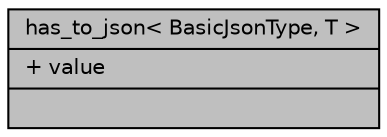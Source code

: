 digraph "has_to_json&lt; BasicJsonType, T &gt;"
{
 // LATEX_PDF_SIZE
  edge [fontname="Helvetica",fontsize="10",labelfontname="Helvetica",labelfontsize="10"];
  node [fontname="Helvetica",fontsize="10",shape=record];
  Node1 [label="{has_to_json\< BasicJsonType, T \>\n|+ value\l|}",height=0.2,width=0.4,color="black", fillcolor="grey75", style="filled", fontcolor="black",tooltip=" "];
}
